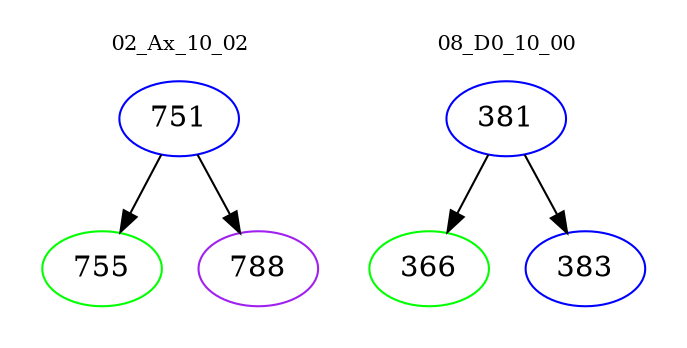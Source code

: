 digraph{
subgraph cluster_0 {
color = white
label = "02_Ax_10_02";
fontsize=10;
T0_751 [label="751", color="blue"]
T0_751 -> T0_755 [color="black"]
T0_755 [label="755", color="green"]
T0_751 -> T0_788 [color="black"]
T0_788 [label="788", color="purple"]
}
subgraph cluster_1 {
color = white
label = "08_D0_10_00";
fontsize=10;
T1_381 [label="381", color="blue"]
T1_381 -> T1_366 [color="black"]
T1_366 [label="366", color="green"]
T1_381 -> T1_383 [color="black"]
T1_383 [label="383", color="blue"]
}
}
